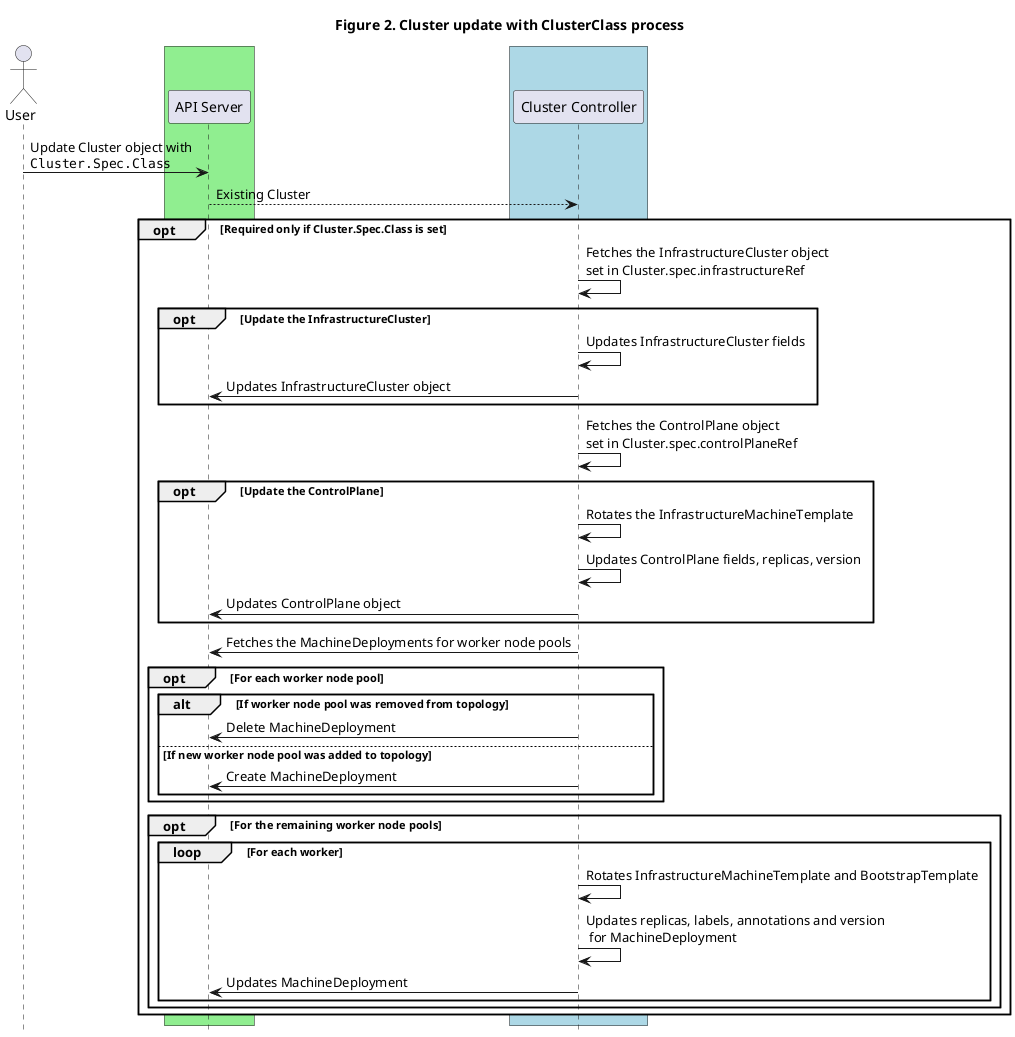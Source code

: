 @startuml
title Figure 2. Cluster update with ClusterClass process
actor User

' -- GROUPS START ---

box #LightGreen
participant "API Server"
end box

box #LightBlue
participant "Cluster Controller"
end box

' -- GROUPS END ---

User -> "API Server" : Update Cluster object with\n""Cluster.Spec.Class""
"API Server" --> "Cluster Controller": Existing Cluster
opt #white Required only if Cluster.Spec.Class is set
  "Cluster Controller" -> "Cluster Controller": Fetches the InfrastructureCluster object\nset in Cluster.spec.infrastructureRef
  opt Update the InfrastructureCluster
    "Cluster Controller" -> "Cluster Controller": Updates InfrastructureCluster fields
    "Cluster Controller" -> "API Server": Updates InfrastructureCluster object
  end

  "Cluster Controller" -> "Cluster Controller": Fetches the ControlPlane object\nset in Cluster.spec.controlPlaneRef
  opt Update the ControlPlane
    "Cluster Controller" -> "Cluster Controller": Rotates the InfrastructureMachineTemplate
    "Cluster Controller" -> "Cluster Controller": Updates ControlPlane fields, replicas, version
    "Cluster Controller" -> "API Server": Updates ControlPlane object
  end

  "Cluster Controller" -> "API Server": Fetches the MachineDeployments for worker node pools
  opt For each worker node pool
    alt If worker node pool was removed from topology
      "Cluster Controller" -> "API Server": Delete MachineDeployment
    else If new worker node pool was added to topology
      "Cluster Controller" -> "API Server": Create MachineDeployment
    end
  end
  opt For the remaining worker node pools
    loop For each worker
      "Cluster Controller" -> "Cluster Controller": Rotates InfrastructureMachineTemplate and BootstrapTemplate
      "Cluster Controller" -> "Cluster Controller": Updates replicas, labels, annotations and version\n for MachineDeployment
      "Cluster Controller" -> "API Server": Updates MachineDeployment
    end
  end
end


hide footbox
@enduml
